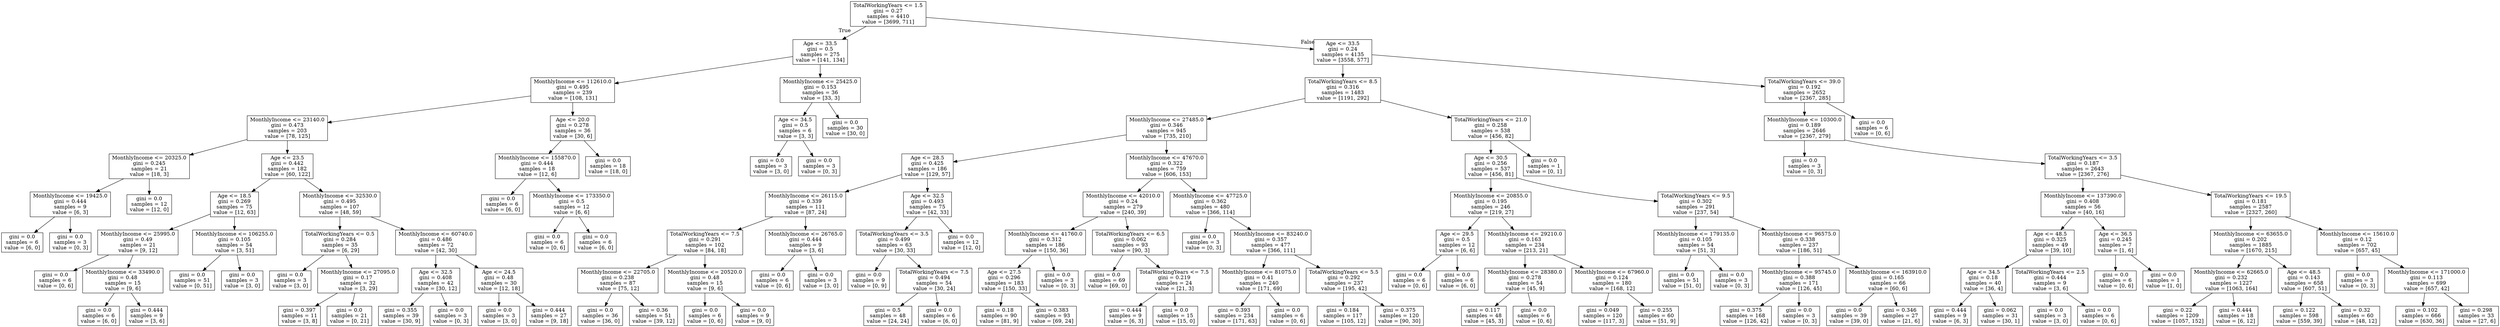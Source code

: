 digraph Tree {
node [shape=box] ;
0 [label="TotalWorkingYears <= 1.5\ngini = 0.27\nsamples = 4410\nvalue = [3699, 711]"] ;
1 [label="Age <= 33.5\ngini = 0.5\nsamples = 275\nvalue = [141, 134]"] ;
0 -> 1 [labeldistance=2.5, labelangle=45, headlabel="True"] ;
2 [label="MonthlyIncome <= 112610.0\ngini = 0.495\nsamples = 239\nvalue = [108, 131]"] ;
1 -> 2 ;
3 [label="MonthlyIncome <= 23140.0\ngini = 0.473\nsamples = 203\nvalue = [78, 125]"] ;
2 -> 3 ;
4 [label="MonthlyIncome <= 20325.0\ngini = 0.245\nsamples = 21\nvalue = [18, 3]"] ;
3 -> 4 ;
5 [label="MonthlyIncome <= 19425.0\ngini = 0.444\nsamples = 9\nvalue = [6, 3]"] ;
4 -> 5 ;
6 [label="gini = 0.0\nsamples = 6\nvalue = [6, 0]"] ;
5 -> 6 ;
7 [label="gini = 0.0\nsamples = 3\nvalue = [0, 3]"] ;
5 -> 7 ;
8 [label="gini = 0.0\nsamples = 12\nvalue = [12, 0]"] ;
4 -> 8 ;
9 [label="Age <= 23.5\ngini = 0.442\nsamples = 182\nvalue = [60, 122]"] ;
3 -> 9 ;
10 [label="Age <= 18.5\ngini = 0.269\nsamples = 75\nvalue = [12, 63]"] ;
9 -> 10 ;
11 [label="MonthlyIncome <= 25995.0\ngini = 0.49\nsamples = 21\nvalue = [9, 12]"] ;
10 -> 11 ;
12 [label="gini = 0.0\nsamples = 6\nvalue = [0, 6]"] ;
11 -> 12 ;
13 [label="MonthlyIncome <= 33490.0\ngini = 0.48\nsamples = 15\nvalue = [9, 6]"] ;
11 -> 13 ;
14 [label="gini = 0.0\nsamples = 6\nvalue = [6, 0]"] ;
13 -> 14 ;
15 [label="gini = 0.444\nsamples = 9\nvalue = [3, 6]"] ;
13 -> 15 ;
16 [label="MonthlyIncome <= 106255.0\ngini = 0.105\nsamples = 54\nvalue = [3, 51]"] ;
10 -> 16 ;
17 [label="gini = 0.0\nsamples = 51\nvalue = [0, 51]"] ;
16 -> 17 ;
18 [label="gini = 0.0\nsamples = 3\nvalue = [3, 0]"] ;
16 -> 18 ;
19 [label="MonthlyIncome <= 32530.0\ngini = 0.495\nsamples = 107\nvalue = [48, 59]"] ;
9 -> 19 ;
20 [label="TotalWorkingYears <= 0.5\ngini = 0.284\nsamples = 35\nvalue = [6, 29]"] ;
19 -> 20 ;
21 [label="gini = 0.0\nsamples = 3\nvalue = [3, 0]"] ;
20 -> 21 ;
22 [label="MonthlyIncome <= 27095.0\ngini = 0.17\nsamples = 32\nvalue = [3, 29]"] ;
20 -> 22 ;
23 [label="gini = 0.397\nsamples = 11\nvalue = [3, 8]"] ;
22 -> 23 ;
24 [label="gini = 0.0\nsamples = 21\nvalue = [0, 21]"] ;
22 -> 24 ;
25 [label="MonthlyIncome <= 60740.0\ngini = 0.486\nsamples = 72\nvalue = [42, 30]"] ;
19 -> 25 ;
26 [label="Age <= 32.5\ngini = 0.408\nsamples = 42\nvalue = [30, 12]"] ;
25 -> 26 ;
27 [label="gini = 0.355\nsamples = 39\nvalue = [30, 9]"] ;
26 -> 27 ;
28 [label="gini = 0.0\nsamples = 3\nvalue = [0, 3]"] ;
26 -> 28 ;
29 [label="Age <= 24.5\ngini = 0.48\nsamples = 30\nvalue = [12, 18]"] ;
25 -> 29 ;
30 [label="gini = 0.0\nsamples = 3\nvalue = [3, 0]"] ;
29 -> 30 ;
31 [label="gini = 0.444\nsamples = 27\nvalue = [9, 18]"] ;
29 -> 31 ;
32 [label="Age <= 20.0\ngini = 0.278\nsamples = 36\nvalue = [30, 6]"] ;
2 -> 32 ;
33 [label="MonthlyIncome <= 155870.0\ngini = 0.444\nsamples = 18\nvalue = [12, 6]"] ;
32 -> 33 ;
34 [label="gini = 0.0\nsamples = 6\nvalue = [6, 0]"] ;
33 -> 34 ;
35 [label="MonthlyIncome <= 173350.0\ngini = 0.5\nsamples = 12\nvalue = [6, 6]"] ;
33 -> 35 ;
36 [label="gini = 0.0\nsamples = 6\nvalue = [0, 6]"] ;
35 -> 36 ;
37 [label="gini = 0.0\nsamples = 6\nvalue = [6, 0]"] ;
35 -> 37 ;
38 [label="gini = 0.0\nsamples = 18\nvalue = [18, 0]"] ;
32 -> 38 ;
39 [label="MonthlyIncome <= 25425.0\ngini = 0.153\nsamples = 36\nvalue = [33, 3]"] ;
1 -> 39 ;
40 [label="Age <= 34.5\ngini = 0.5\nsamples = 6\nvalue = [3, 3]"] ;
39 -> 40 ;
41 [label="gini = 0.0\nsamples = 3\nvalue = [3, 0]"] ;
40 -> 41 ;
42 [label="gini = 0.0\nsamples = 3\nvalue = [0, 3]"] ;
40 -> 42 ;
43 [label="gini = 0.0\nsamples = 30\nvalue = [30, 0]"] ;
39 -> 43 ;
44 [label="Age <= 33.5\ngini = 0.24\nsamples = 4135\nvalue = [3558, 577]"] ;
0 -> 44 [labeldistance=2.5, labelangle=-45, headlabel="False"] ;
45 [label="TotalWorkingYears <= 8.5\ngini = 0.316\nsamples = 1483\nvalue = [1191, 292]"] ;
44 -> 45 ;
46 [label="MonthlyIncome <= 27485.0\ngini = 0.346\nsamples = 945\nvalue = [735, 210]"] ;
45 -> 46 ;
47 [label="Age <= 28.5\ngini = 0.425\nsamples = 186\nvalue = [129, 57]"] ;
46 -> 47 ;
48 [label="MonthlyIncome <= 26115.0\ngini = 0.339\nsamples = 111\nvalue = [87, 24]"] ;
47 -> 48 ;
49 [label="TotalWorkingYears <= 7.5\ngini = 0.291\nsamples = 102\nvalue = [84, 18]"] ;
48 -> 49 ;
50 [label="MonthlyIncome <= 22705.0\ngini = 0.238\nsamples = 87\nvalue = [75, 12]"] ;
49 -> 50 ;
51 [label="gini = 0.0\nsamples = 36\nvalue = [36, 0]"] ;
50 -> 51 ;
52 [label="gini = 0.36\nsamples = 51\nvalue = [39, 12]"] ;
50 -> 52 ;
53 [label="MonthlyIncome <= 20520.0\ngini = 0.48\nsamples = 15\nvalue = [9, 6]"] ;
49 -> 53 ;
54 [label="gini = 0.0\nsamples = 6\nvalue = [0, 6]"] ;
53 -> 54 ;
55 [label="gini = 0.0\nsamples = 9\nvalue = [9, 0]"] ;
53 -> 55 ;
56 [label="MonthlyIncome <= 26765.0\ngini = 0.444\nsamples = 9\nvalue = [3, 6]"] ;
48 -> 56 ;
57 [label="gini = 0.0\nsamples = 6\nvalue = [0, 6]"] ;
56 -> 57 ;
58 [label="gini = 0.0\nsamples = 3\nvalue = [3, 0]"] ;
56 -> 58 ;
59 [label="Age <= 32.5\ngini = 0.493\nsamples = 75\nvalue = [42, 33]"] ;
47 -> 59 ;
60 [label="TotalWorkingYears <= 3.5\ngini = 0.499\nsamples = 63\nvalue = [30, 33]"] ;
59 -> 60 ;
61 [label="gini = 0.0\nsamples = 9\nvalue = [0, 9]"] ;
60 -> 61 ;
62 [label="TotalWorkingYears <= 7.5\ngini = 0.494\nsamples = 54\nvalue = [30, 24]"] ;
60 -> 62 ;
63 [label="gini = 0.5\nsamples = 48\nvalue = [24, 24]"] ;
62 -> 63 ;
64 [label="gini = 0.0\nsamples = 6\nvalue = [6, 0]"] ;
62 -> 64 ;
65 [label="gini = 0.0\nsamples = 12\nvalue = [12, 0]"] ;
59 -> 65 ;
66 [label="MonthlyIncome <= 47670.0\ngini = 0.322\nsamples = 759\nvalue = [606, 153]"] ;
46 -> 66 ;
67 [label="MonthlyIncome <= 42010.0\ngini = 0.24\nsamples = 279\nvalue = [240, 39]"] ;
66 -> 67 ;
68 [label="MonthlyIncome <= 41760.0\ngini = 0.312\nsamples = 186\nvalue = [150, 36]"] ;
67 -> 68 ;
69 [label="Age <= 27.5\ngini = 0.296\nsamples = 183\nvalue = [150, 33]"] ;
68 -> 69 ;
70 [label="gini = 0.18\nsamples = 90\nvalue = [81, 9]"] ;
69 -> 70 ;
71 [label="gini = 0.383\nsamples = 93\nvalue = [69, 24]"] ;
69 -> 71 ;
72 [label="gini = 0.0\nsamples = 3\nvalue = [0, 3]"] ;
68 -> 72 ;
73 [label="TotalWorkingYears <= 6.5\ngini = 0.062\nsamples = 93\nvalue = [90, 3]"] ;
67 -> 73 ;
74 [label="gini = 0.0\nsamples = 69\nvalue = [69, 0]"] ;
73 -> 74 ;
75 [label="TotalWorkingYears <= 7.5\ngini = 0.219\nsamples = 24\nvalue = [21, 3]"] ;
73 -> 75 ;
76 [label="gini = 0.444\nsamples = 9\nvalue = [6, 3]"] ;
75 -> 76 ;
77 [label="gini = 0.0\nsamples = 15\nvalue = [15, 0]"] ;
75 -> 77 ;
78 [label="MonthlyIncome <= 47725.0\ngini = 0.362\nsamples = 480\nvalue = [366, 114]"] ;
66 -> 78 ;
79 [label="gini = 0.0\nsamples = 3\nvalue = [0, 3]"] ;
78 -> 79 ;
80 [label="MonthlyIncome <= 83240.0\ngini = 0.357\nsamples = 477\nvalue = [366, 111]"] ;
78 -> 80 ;
81 [label="MonthlyIncome <= 81075.0\ngini = 0.41\nsamples = 240\nvalue = [171, 69]"] ;
80 -> 81 ;
82 [label="gini = 0.393\nsamples = 234\nvalue = [171, 63]"] ;
81 -> 82 ;
83 [label="gini = 0.0\nsamples = 6\nvalue = [0, 6]"] ;
81 -> 83 ;
84 [label="TotalWorkingYears <= 5.5\ngini = 0.292\nsamples = 237\nvalue = [195, 42]"] ;
80 -> 84 ;
85 [label="gini = 0.184\nsamples = 117\nvalue = [105, 12]"] ;
84 -> 85 ;
86 [label="gini = 0.375\nsamples = 120\nvalue = [90, 30]"] ;
84 -> 86 ;
87 [label="TotalWorkingYears <= 21.0\ngini = 0.258\nsamples = 538\nvalue = [456, 82]"] ;
45 -> 87 ;
88 [label="Age <= 30.5\ngini = 0.256\nsamples = 537\nvalue = [456, 81]"] ;
87 -> 88 ;
89 [label="MonthlyIncome <= 20855.0\ngini = 0.195\nsamples = 246\nvalue = [219, 27]"] ;
88 -> 89 ;
90 [label="Age <= 29.5\ngini = 0.5\nsamples = 12\nvalue = [6, 6]"] ;
89 -> 90 ;
91 [label="gini = 0.0\nsamples = 6\nvalue = [0, 6]"] ;
90 -> 91 ;
92 [label="gini = 0.0\nsamples = 6\nvalue = [6, 0]"] ;
90 -> 92 ;
93 [label="MonthlyIncome <= 29210.0\ngini = 0.163\nsamples = 234\nvalue = [213, 21]"] ;
89 -> 93 ;
94 [label="MonthlyIncome <= 28380.0\ngini = 0.278\nsamples = 54\nvalue = [45, 9]"] ;
93 -> 94 ;
95 [label="gini = 0.117\nsamples = 48\nvalue = [45, 3]"] ;
94 -> 95 ;
96 [label="gini = 0.0\nsamples = 6\nvalue = [0, 6]"] ;
94 -> 96 ;
97 [label="MonthlyIncome <= 67960.0\ngini = 0.124\nsamples = 180\nvalue = [168, 12]"] ;
93 -> 97 ;
98 [label="gini = 0.049\nsamples = 120\nvalue = [117, 3]"] ;
97 -> 98 ;
99 [label="gini = 0.255\nsamples = 60\nvalue = [51, 9]"] ;
97 -> 99 ;
100 [label="TotalWorkingYears <= 9.5\ngini = 0.302\nsamples = 291\nvalue = [237, 54]"] ;
88 -> 100 ;
101 [label="MonthlyIncome <= 179135.0\ngini = 0.105\nsamples = 54\nvalue = [51, 3]"] ;
100 -> 101 ;
102 [label="gini = 0.0\nsamples = 51\nvalue = [51, 0]"] ;
101 -> 102 ;
103 [label="gini = 0.0\nsamples = 3\nvalue = [0, 3]"] ;
101 -> 103 ;
104 [label="MonthlyIncome <= 96575.0\ngini = 0.338\nsamples = 237\nvalue = [186, 51]"] ;
100 -> 104 ;
105 [label="MonthlyIncome <= 95745.0\ngini = 0.388\nsamples = 171\nvalue = [126, 45]"] ;
104 -> 105 ;
106 [label="gini = 0.375\nsamples = 168\nvalue = [126, 42]"] ;
105 -> 106 ;
107 [label="gini = 0.0\nsamples = 3\nvalue = [0, 3]"] ;
105 -> 107 ;
108 [label="MonthlyIncome <= 163910.0\ngini = 0.165\nsamples = 66\nvalue = [60, 6]"] ;
104 -> 108 ;
109 [label="gini = 0.0\nsamples = 39\nvalue = [39, 0]"] ;
108 -> 109 ;
110 [label="gini = 0.346\nsamples = 27\nvalue = [21, 6]"] ;
108 -> 110 ;
111 [label="gini = 0.0\nsamples = 1\nvalue = [0, 1]"] ;
87 -> 111 ;
112 [label="TotalWorkingYears <= 39.0\ngini = 0.192\nsamples = 2652\nvalue = [2367, 285]"] ;
44 -> 112 ;
113 [label="MonthlyIncome <= 10300.0\ngini = 0.189\nsamples = 2646\nvalue = [2367, 279]"] ;
112 -> 113 ;
114 [label="gini = 0.0\nsamples = 3\nvalue = [0, 3]"] ;
113 -> 114 ;
115 [label="TotalWorkingYears <= 3.5\ngini = 0.187\nsamples = 2643\nvalue = [2367, 276]"] ;
113 -> 115 ;
116 [label="MonthlyIncome <= 137390.0\ngini = 0.408\nsamples = 56\nvalue = [40, 16]"] ;
115 -> 116 ;
117 [label="Age <= 48.5\ngini = 0.325\nsamples = 49\nvalue = [39, 10]"] ;
116 -> 117 ;
118 [label="Age <= 34.5\ngini = 0.18\nsamples = 40\nvalue = [36, 4]"] ;
117 -> 118 ;
119 [label="gini = 0.444\nsamples = 9\nvalue = [6, 3]"] ;
118 -> 119 ;
120 [label="gini = 0.062\nsamples = 31\nvalue = [30, 1]"] ;
118 -> 120 ;
121 [label="TotalWorkingYears <= 2.5\ngini = 0.444\nsamples = 9\nvalue = [3, 6]"] ;
117 -> 121 ;
122 [label="gini = 0.0\nsamples = 3\nvalue = [3, 0]"] ;
121 -> 122 ;
123 [label="gini = 0.0\nsamples = 6\nvalue = [0, 6]"] ;
121 -> 123 ;
124 [label="Age <= 36.5\ngini = 0.245\nsamples = 7\nvalue = [1, 6]"] ;
116 -> 124 ;
125 [label="gini = 0.0\nsamples = 6\nvalue = [0, 6]"] ;
124 -> 125 ;
126 [label="gini = 0.0\nsamples = 1\nvalue = [1, 0]"] ;
124 -> 126 ;
127 [label="TotalWorkingYears <= 19.5\ngini = 0.181\nsamples = 2587\nvalue = [2327, 260]"] ;
115 -> 127 ;
128 [label="MonthlyIncome <= 63655.0\ngini = 0.202\nsamples = 1885\nvalue = [1670, 215]"] ;
127 -> 128 ;
129 [label="MonthlyIncome <= 62665.0\ngini = 0.232\nsamples = 1227\nvalue = [1063, 164]"] ;
128 -> 129 ;
130 [label="gini = 0.22\nsamples = 1209\nvalue = [1057, 152]"] ;
129 -> 130 ;
131 [label="gini = 0.444\nsamples = 18\nvalue = [6, 12]"] ;
129 -> 131 ;
132 [label="Age <= 48.5\ngini = 0.143\nsamples = 658\nvalue = [607, 51]"] ;
128 -> 132 ;
133 [label="gini = 0.122\nsamples = 598\nvalue = [559, 39]"] ;
132 -> 133 ;
134 [label="gini = 0.32\nsamples = 60\nvalue = [48, 12]"] ;
132 -> 134 ;
135 [label="MonthlyIncome <= 15610.0\ngini = 0.12\nsamples = 702\nvalue = [657, 45]"] ;
127 -> 135 ;
136 [label="gini = 0.0\nsamples = 3\nvalue = [0, 3]"] ;
135 -> 136 ;
137 [label="MonthlyIncome <= 171000.0\ngini = 0.113\nsamples = 699\nvalue = [657, 42]"] ;
135 -> 137 ;
138 [label="gini = 0.102\nsamples = 666\nvalue = [630, 36]"] ;
137 -> 138 ;
139 [label="gini = 0.298\nsamples = 33\nvalue = [27, 6]"] ;
137 -> 139 ;
140 [label="gini = 0.0\nsamples = 6\nvalue = [0, 6]"] ;
112 -> 140 ;
}